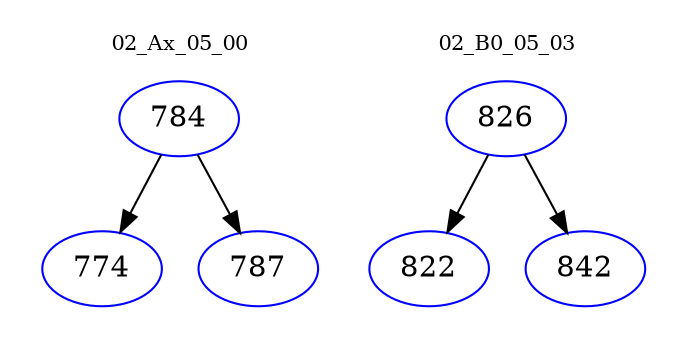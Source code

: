 digraph{
subgraph cluster_0 {
color = white
label = "02_Ax_05_00";
fontsize=10;
T0_784 [label="784", color="blue"]
T0_784 -> T0_774 [color="black"]
T0_774 [label="774", color="blue"]
T0_784 -> T0_787 [color="black"]
T0_787 [label="787", color="blue"]
}
subgraph cluster_1 {
color = white
label = "02_B0_05_03";
fontsize=10;
T1_826 [label="826", color="blue"]
T1_826 -> T1_822 [color="black"]
T1_822 [label="822", color="blue"]
T1_826 -> T1_842 [color="black"]
T1_842 [label="842", color="blue"]
}
}
